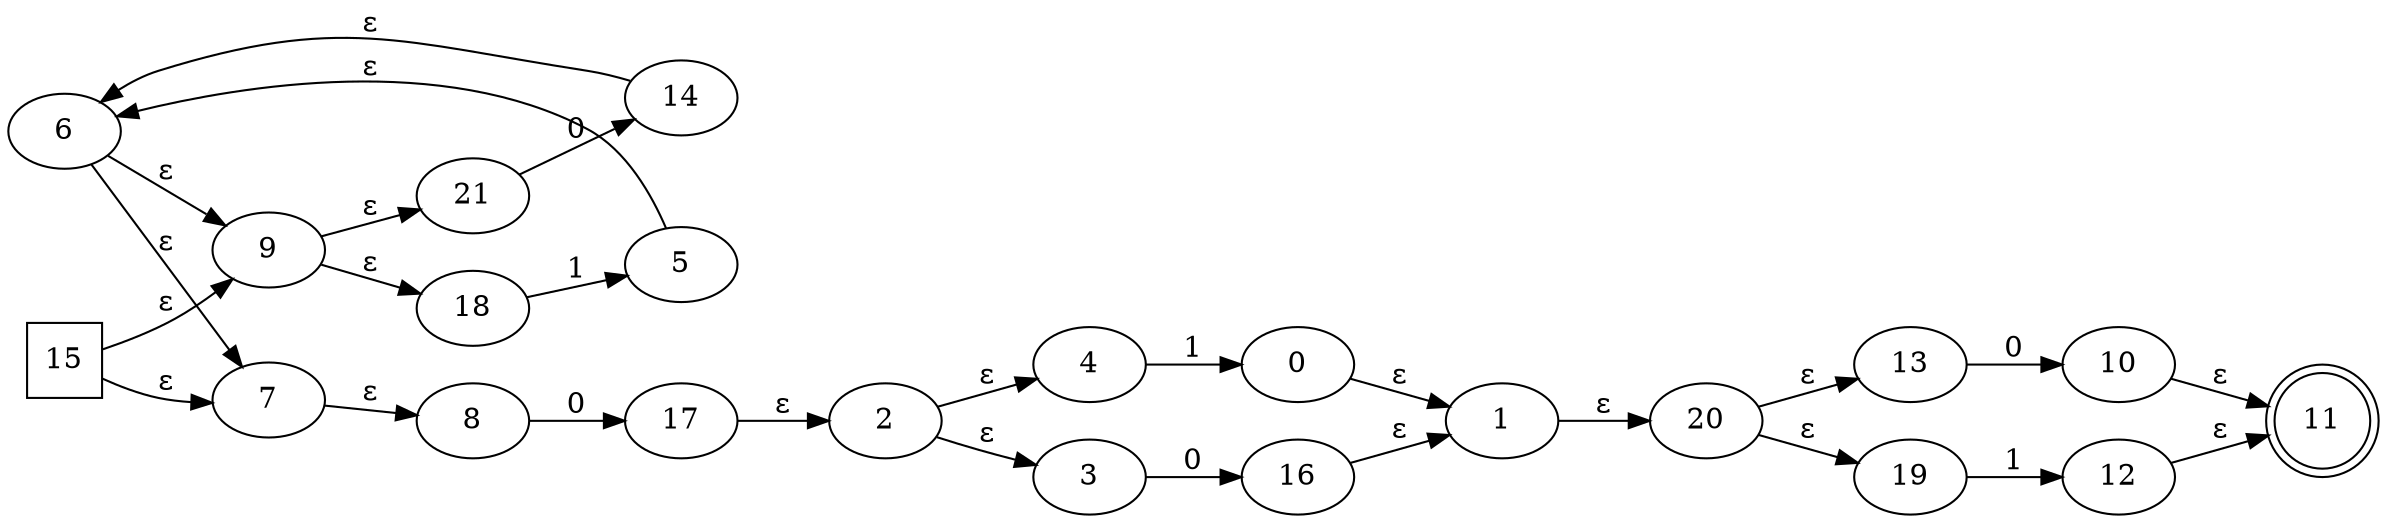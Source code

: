 digraph G {
	rankdir=LR;
	0->1[ label=ɛ ];
	2->3[ label=ɛ ];
	2->4[ label=ɛ ];
	5->6[ label=ɛ ];
	7->8[ label=ɛ ];
	6->7[ label=ɛ ];
	6->9[ label=ɛ ];
	10->11[ label=ɛ ];
	12->11[ label=ɛ ];
	13->10[ label=0 ];
	14->6[ label=ɛ ];
	15->9[ label=ɛ ];
	15->7[ label=ɛ ];
	16->1[ label=ɛ ];
	17->2[ label=ɛ ];
	8->17[ label=0 ];
	18->5[ label=1 ];
	4->0[ label=1 ];
	19->12[ label=1 ];
	1->20[ label=ɛ ];
	21->14[ label=0 ];
	3->16[ label=0 ];
	9->21[ label=ɛ ];
	9->18[ label=ɛ ];
	20->13[ label=ɛ ];
	20->19[ label=ɛ ];
	0;
	1;
	10;
	11 [ shape=doublecircle ];
	12;
	13;
	14;
	15 [ shape=square ];
	16;
	17;
	18;
	19;
	2;
	20;
	21;
	3;
	4;
	5;
	6;
	7;
	8;
	9;

}

